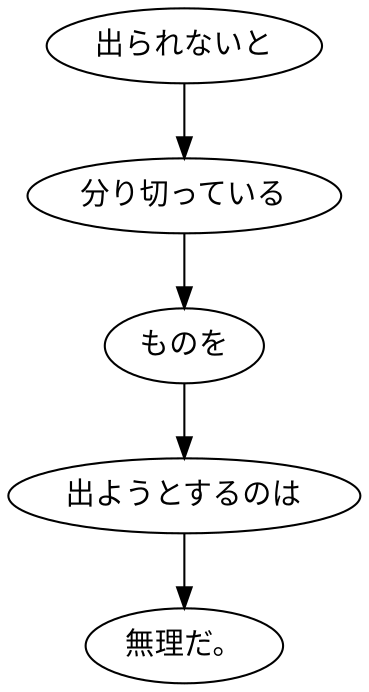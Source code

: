 digraph graph9191 {
	node0 [label="出られないと"];
	node1 [label="分り切っている"];
	node2 [label="ものを"];
	node3 [label="出ようとするのは"];
	node4 [label="無理だ。"];
	node0 -> node1;
	node1 -> node2;
	node2 -> node3;
	node3 -> node4;
}
